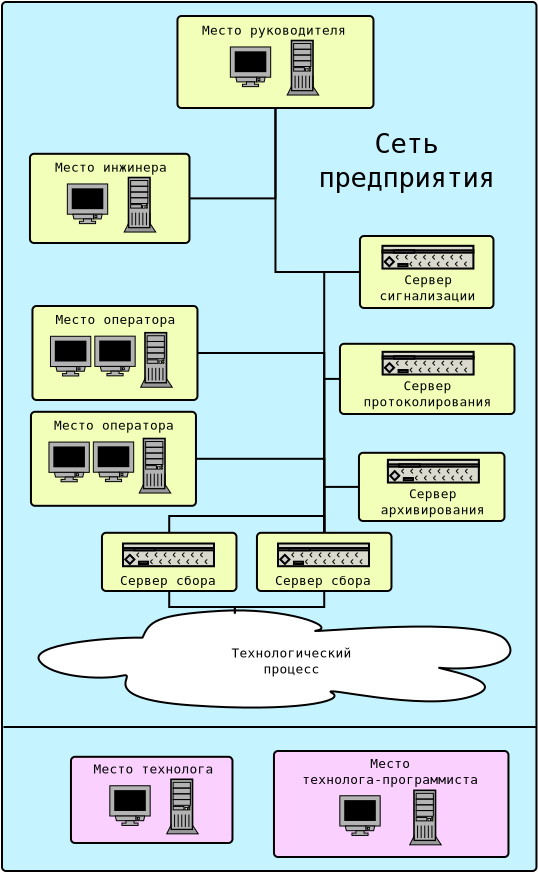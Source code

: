 <?xml version="1.0" encoding="UTF-8"?>
<dia:diagram xmlns:dia="http://www.lysator.liu.se/~alla/dia/">
  <dia:layer name="Тло" visible="true">
    <dia:group>
      <dia:object type="Standard - Box" version="0" id="O0">
        <dia:attribute name="obj_pos">
          <dia:point val="45.069,-9.939"/>
        </dia:attribute>
        <dia:attribute name="obj_bb">
          <dia:rectangle val="45.019,-9.989;71.843,33.561"/>
        </dia:attribute>
        <dia:attribute name="elem_corner">
          <dia:point val="45.069,-9.939"/>
        </dia:attribute>
        <dia:attribute name="elem_width">
          <dia:real val="26.723"/>
        </dia:attribute>
        <dia:attribute name="elem_height">
          <dia:real val="43.45"/>
        </dia:attribute>
        <dia:attribute name="inner_color">
          <dia:color val="#c5f3ff"/>
        </dia:attribute>
        <dia:attribute name="show_background">
          <dia:boolean val="true"/>
        </dia:attribute>
        <dia:attribute name="corner_radius">
          <dia:real val="0.2"/>
        </dia:attribute>
      </dia:object>
      <dia:group>
        <dia:object type="Standard - Box" version="0" id="O1">
          <dia:attribute name="obj_pos">
            <dia:point val="62.967,1.761"/>
          </dia:attribute>
          <dia:attribute name="obj_bb">
            <dia:rectangle val="62.917,1.711;69.692,5.411"/>
          </dia:attribute>
          <dia:attribute name="elem_corner">
            <dia:point val="62.967,1.761"/>
          </dia:attribute>
          <dia:attribute name="elem_width">
            <dia:real val="6.675"/>
          </dia:attribute>
          <dia:attribute name="elem_height">
            <dia:real val="3.6"/>
          </dia:attribute>
          <dia:attribute name="border_width">
            <dia:real val="0.1"/>
          </dia:attribute>
          <dia:attribute name="inner_color">
            <dia:color val="#f2ffb9"/>
          </dia:attribute>
          <dia:attribute name="show_background">
            <dia:boolean val="true"/>
          </dia:attribute>
          <dia:attribute name="corner_radius">
            <dia:real val="0.2"/>
          </dia:attribute>
        </dia:object>
        <dia:group>
          <dia:object type="Network - A Workstation" version="0" id="O2">
            <dia:attribute name="obj_pos">
              <dia:point val="64.091,2.251"/>
            </dia:attribute>
            <dia:attribute name="obj_bb">
              <dia:rectangle val="64.041,2.201;68.691,3.438"/>
            </dia:attribute>
            <dia:attribute name="elem_corner">
              <dia:point val="64.091,2.251"/>
            </dia:attribute>
            <dia:attribute name="elem_width">
              <dia:real val="4.55"/>
            </dia:attribute>
            <dia:attribute name="elem_height">
              <dia:real val="1.137"/>
            </dia:attribute>
            <dia:attribute name="show_background">
              <dia:boolean val="true"/>
            </dia:attribute>
            <dia:attribute name="flip_horizontal">
              <dia:boolean val="false"/>
            </dia:attribute>
            <dia:attribute name="flip_vertical">
              <dia:boolean val="false"/>
            </dia:attribute>
            <dia:attribute name="padding">
              <dia:real val="0.354"/>
            </dia:attribute>
          </dia:object>
          <dia:object type="Standard - Text" version="0" id="O3">
            <dia:attribute name="obj_pos">
              <dia:point val="66.341,4.176"/>
            </dia:attribute>
            <dia:attribute name="obj_bb">
              <dia:rectangle val="63.173,3.543;69.509,5.143"/>
            </dia:attribute>
            <dia:attribute name="text">
              <dia:composite type="text">
                <dia:attribute name="string">
                  <dia:string>#Сервер
сигнализации#</dia:string>
                </dia:attribute>
                <dia:attribute name="font">
                  <dia:font name="Courier"/>
                </dia:attribute>
                <dia:attribute name="height">
                  <dia:real val="0.8"/>
                </dia:attribute>
                <dia:attribute name="pos">
                  <dia:point val="66.341,4.176"/>
                </dia:attribute>
                <dia:attribute name="color">
                  <dia:color val="#000000"/>
                </dia:attribute>
                <dia:attribute name="alignment">
                  <dia:enum val="1"/>
                </dia:attribute>
              </dia:composite>
            </dia:attribute>
          </dia:object>
        </dia:group>
      </dia:group>
      <dia:group>
        <dia:object type="Standard - Box" version="0" id="O4">
          <dia:attribute name="obj_pos">
            <dia:point val="62.917,12.601"/>
          </dia:attribute>
          <dia:attribute name="obj_bb">
            <dia:rectangle val="62.867,12.551;70.242,16.061"/>
          </dia:attribute>
          <dia:attribute name="elem_corner">
            <dia:point val="62.917,12.601"/>
          </dia:attribute>
          <dia:attribute name="elem_width">
            <dia:real val="7.275"/>
          </dia:attribute>
          <dia:attribute name="elem_height">
            <dia:real val="3.41"/>
          </dia:attribute>
          <dia:attribute name="border_width">
            <dia:real val="0.1"/>
          </dia:attribute>
          <dia:attribute name="inner_color">
            <dia:color val="#f2ffb9"/>
          </dia:attribute>
          <dia:attribute name="show_background">
            <dia:boolean val="true"/>
          </dia:attribute>
          <dia:attribute name="corner_radius">
            <dia:real val="0.2"/>
          </dia:attribute>
        </dia:object>
        <dia:group>
          <dia:object type="Network - A Workstation" version="0" id="O5">
            <dia:attribute name="obj_pos">
              <dia:point val="64.362,12.951"/>
            </dia:attribute>
            <dia:attribute name="obj_bb">
              <dia:rectangle val="64.312,12.901;68.962,14.138"/>
            </dia:attribute>
            <dia:attribute name="elem_corner">
              <dia:point val="64.362,12.951"/>
            </dia:attribute>
            <dia:attribute name="elem_width">
              <dia:real val="4.55"/>
            </dia:attribute>
            <dia:attribute name="elem_height">
              <dia:real val="1.137"/>
            </dia:attribute>
            <dia:attribute name="show_background">
              <dia:boolean val="true"/>
            </dia:attribute>
            <dia:attribute name="flip_horizontal">
              <dia:boolean val="false"/>
            </dia:attribute>
            <dia:attribute name="flip_vertical">
              <dia:boolean val="false"/>
            </dia:attribute>
            <dia:attribute name="padding">
              <dia:real val="0.354"/>
            </dia:attribute>
          </dia:object>
          <dia:object type="Standard - Text" version="0" id="O6">
            <dia:attribute name="obj_pos">
              <dia:point val="66.612,14.876"/>
            </dia:attribute>
            <dia:attribute name="obj_bb">
              <dia:rectangle val="63.18,14.243;70.044,15.843"/>
            </dia:attribute>
            <dia:attribute name="text">
              <dia:composite type="text">
                <dia:attribute name="string">
                  <dia:string>#Сервер
архивирования#</dia:string>
                </dia:attribute>
                <dia:attribute name="font">
                  <dia:font name="Courier"/>
                </dia:attribute>
                <dia:attribute name="height">
                  <dia:real val="0.8"/>
                </dia:attribute>
                <dia:attribute name="pos">
                  <dia:point val="66.612,14.876"/>
                </dia:attribute>
                <dia:attribute name="color">
                  <dia:color val="#000000"/>
                </dia:attribute>
                <dia:attribute name="alignment">
                  <dia:enum val="1"/>
                </dia:attribute>
              </dia:composite>
            </dia:attribute>
          </dia:object>
        </dia:group>
      </dia:group>
      <dia:group>
        <dia:object type="Standard - Box" version="0" id="O7">
          <dia:attribute name="obj_pos">
            <dia:point val="57.817,16.601"/>
          </dia:attribute>
          <dia:attribute name="obj_bb">
            <dia:rectangle val="57.767,16.551;64.592,19.561"/>
          </dia:attribute>
          <dia:attribute name="elem_corner">
            <dia:point val="57.817,16.601"/>
          </dia:attribute>
          <dia:attribute name="elem_width">
            <dia:real val="6.725"/>
          </dia:attribute>
          <dia:attribute name="elem_height">
            <dia:real val="2.91"/>
          </dia:attribute>
          <dia:attribute name="border_width">
            <dia:real val="0.1"/>
          </dia:attribute>
          <dia:attribute name="inner_color">
            <dia:color val="#f2ffb9"/>
          </dia:attribute>
          <dia:attribute name="show_background">
            <dia:boolean val="true"/>
          </dia:attribute>
          <dia:attribute name="corner_radius">
            <dia:real val="0.2"/>
          </dia:attribute>
        </dia:object>
        <dia:group>
          <dia:object type="Network - A Workstation" version="0" id="O8">
            <dia:attribute name="obj_pos">
              <dia:point val="58.869,17.136"/>
            </dia:attribute>
            <dia:attribute name="obj_bb">
              <dia:rectangle val="58.819,17.086;63.469,18.323"/>
            </dia:attribute>
            <dia:attribute name="elem_corner">
              <dia:point val="58.869,17.136"/>
            </dia:attribute>
            <dia:attribute name="elem_width">
              <dia:real val="4.55"/>
            </dia:attribute>
            <dia:attribute name="elem_height">
              <dia:real val="1.137"/>
            </dia:attribute>
            <dia:attribute name="show_background">
              <dia:boolean val="true"/>
            </dia:attribute>
            <dia:attribute name="flip_horizontal">
              <dia:boolean val="false"/>
            </dia:attribute>
            <dia:attribute name="flip_vertical">
              <dia:boolean val="false"/>
            </dia:attribute>
            <dia:attribute name="padding">
              <dia:real val="0.354"/>
            </dia:attribute>
          </dia:object>
          <dia:object type="Standard - Text" version="0" id="O9">
            <dia:attribute name="obj_pos">
              <dia:point val="61.119,19.211"/>
            </dia:attribute>
            <dia:attribute name="obj_bb">
              <dia:rectangle val="57.951,18.578;64.287,19.378"/>
            </dia:attribute>
            <dia:attribute name="text">
              <dia:composite type="text">
                <dia:attribute name="string">
                  <dia:string>#Сервер сбора#</dia:string>
                </dia:attribute>
                <dia:attribute name="font">
                  <dia:font name="Courier"/>
                </dia:attribute>
                <dia:attribute name="height">
                  <dia:real val="0.8"/>
                </dia:attribute>
                <dia:attribute name="pos">
                  <dia:point val="61.119,19.211"/>
                </dia:attribute>
                <dia:attribute name="color">
                  <dia:color val="#000000"/>
                </dia:attribute>
                <dia:attribute name="alignment">
                  <dia:enum val="1"/>
                </dia:attribute>
              </dia:composite>
            </dia:attribute>
          </dia:object>
        </dia:group>
      </dia:group>
      <dia:group>
        <dia:object type="Standard - Box" version="0" id="O10">
          <dia:attribute name="obj_pos">
            <dia:point val="50.067,16.601"/>
          </dia:attribute>
          <dia:attribute name="obj_bb">
            <dia:rectangle val="50.017,16.551;56.842,19.561"/>
          </dia:attribute>
          <dia:attribute name="elem_corner">
            <dia:point val="50.067,16.601"/>
          </dia:attribute>
          <dia:attribute name="elem_width">
            <dia:real val="6.725"/>
          </dia:attribute>
          <dia:attribute name="elem_height">
            <dia:real val="2.91"/>
          </dia:attribute>
          <dia:attribute name="border_width">
            <dia:real val="0.1"/>
          </dia:attribute>
          <dia:attribute name="inner_color">
            <dia:color val="#f2ffb9"/>
          </dia:attribute>
          <dia:attribute name="show_background">
            <dia:boolean val="true"/>
          </dia:attribute>
          <dia:attribute name="corner_radius">
            <dia:real val="0.2"/>
          </dia:attribute>
        </dia:object>
        <dia:group>
          <dia:object type="Network - A Workstation" version="0" id="O11">
            <dia:attribute name="obj_pos">
              <dia:point val="51.119,17.136"/>
            </dia:attribute>
            <dia:attribute name="obj_bb">
              <dia:rectangle val="51.069,17.086;55.719,18.323"/>
            </dia:attribute>
            <dia:attribute name="elem_corner">
              <dia:point val="51.119,17.136"/>
            </dia:attribute>
            <dia:attribute name="elem_width">
              <dia:real val="4.55"/>
            </dia:attribute>
            <dia:attribute name="elem_height">
              <dia:real val="1.137"/>
            </dia:attribute>
            <dia:attribute name="show_background">
              <dia:boolean val="true"/>
            </dia:attribute>
            <dia:attribute name="flip_horizontal">
              <dia:boolean val="false"/>
            </dia:attribute>
            <dia:attribute name="flip_vertical">
              <dia:boolean val="false"/>
            </dia:attribute>
            <dia:attribute name="padding">
              <dia:real val="0.354"/>
            </dia:attribute>
          </dia:object>
          <dia:object type="Standard - Text" version="0" id="O12">
            <dia:attribute name="obj_pos">
              <dia:point val="53.369,19.211"/>
            </dia:attribute>
            <dia:attribute name="obj_bb">
              <dia:rectangle val="50.201,18.578;56.537,19.378"/>
            </dia:attribute>
            <dia:attribute name="text">
              <dia:composite type="text">
                <dia:attribute name="string">
                  <dia:string>#Сервер сбора#</dia:string>
                </dia:attribute>
                <dia:attribute name="font">
                  <dia:font name="Courier"/>
                </dia:attribute>
                <dia:attribute name="height">
                  <dia:real val="0.8"/>
                </dia:attribute>
                <dia:attribute name="pos">
                  <dia:point val="53.369,19.211"/>
                </dia:attribute>
                <dia:attribute name="color">
                  <dia:color val="#000000"/>
                </dia:attribute>
                <dia:attribute name="alignment">
                  <dia:enum val="1"/>
                </dia:attribute>
              </dia:composite>
            </dia:attribute>
          </dia:object>
        </dia:group>
      </dia:group>
      <dia:group>
        <dia:object type="Standard - Box" version="0" id="O13">
          <dia:attribute name="obj_pos">
            <dia:point val="46.592,5.261"/>
          </dia:attribute>
          <dia:attribute name="obj_bb">
            <dia:rectangle val="46.542,5.211;54.892,10.011"/>
          </dia:attribute>
          <dia:attribute name="elem_corner">
            <dia:point val="46.592,5.261"/>
          </dia:attribute>
          <dia:attribute name="elem_width">
            <dia:real val="8.25"/>
          </dia:attribute>
          <dia:attribute name="elem_height">
            <dia:real val="4.7"/>
          </dia:attribute>
          <dia:attribute name="border_width">
            <dia:real val="0.1"/>
          </dia:attribute>
          <dia:attribute name="inner_color">
            <dia:color val="#f2ffb9"/>
          </dia:attribute>
          <dia:attribute name="show_background">
            <dia:boolean val="true"/>
          </dia:attribute>
          <dia:attribute name="corner_radius">
            <dia:real val="0.2"/>
          </dia:attribute>
        </dia:object>
        <dia:object type="Network - General Monitor (With Stand)" version="0" id="O14">
          <dia:attribute name="obj_pos">
            <dia:point val="49.711,6.769"/>
          </dia:attribute>
          <dia:attribute name="obj_bb">
            <dia:rectangle val="49.686,6.744;51.753,9.62"/>
          </dia:attribute>
          <dia:attribute name="elem_corner">
            <dia:point val="49.711,6.769"/>
          </dia:attribute>
          <dia:attribute name="elem_width">
            <dia:real val="2.017"/>
          </dia:attribute>
          <dia:attribute name="elem_height">
            <dia:real val="1.983"/>
          </dia:attribute>
          <dia:attribute name="show_background">
            <dia:boolean val="true"/>
          </dia:attribute>
          <dia:attribute name="flip_horizontal">
            <dia:boolean val="false"/>
          </dia:attribute>
          <dia:attribute name="flip_vertical">
            <dia:boolean val="false"/>
          </dia:attribute>
          <dia:attribute name="padding">
            <dia:real val="0.354"/>
          </dia:attribute>
          <dia:attribute name="text">
            <dia:composite type="text">
              <dia:attribute name="string">
                <dia:string>##</dia:string>
              </dia:attribute>
              <dia:attribute name="font">
                <dia:font name="Courier"/>
              </dia:attribute>
              <dia:attribute name="height">
                <dia:real val="0.8"/>
              </dia:attribute>
              <dia:attribute name="pos">
                <dia:point val="50.719,9.453"/>
              </dia:attribute>
              <dia:attribute name="color">
                <dia:color val="#000000"/>
              </dia:attribute>
              <dia:attribute name="alignment">
                <dia:enum val="1"/>
              </dia:attribute>
            </dia:composite>
          </dia:attribute>
        </dia:object>
        <dia:object type="Network - General Computer (Tower)" version="0" id="O15">
          <dia:attribute name="obj_pos">
            <dia:point val="52.003,6.597"/>
          </dia:attribute>
          <dia:attribute name="obj_bb">
            <dia:rectangle val="51.995,6.557;53.591,10.196"/>
          </dia:attribute>
          <dia:attribute name="elem_corner">
            <dia:point val="52.003,6.597"/>
          </dia:attribute>
          <dia:attribute name="elem_width">
            <dia:real val="1.579"/>
          </dia:attribute>
          <dia:attribute name="elem_height">
            <dia:real val="2.727"/>
          </dia:attribute>
          <dia:attribute name="show_background">
            <dia:boolean val="true"/>
          </dia:attribute>
          <dia:attribute name="flip_horizontal">
            <dia:boolean val="false"/>
          </dia:attribute>
          <dia:attribute name="flip_vertical">
            <dia:boolean val="false"/>
          </dia:attribute>
          <dia:attribute name="padding">
            <dia:real val="0.354"/>
          </dia:attribute>
          <dia:attribute name="text">
            <dia:composite type="text">
              <dia:attribute name="string">
                <dia:string>##</dia:string>
              </dia:attribute>
              <dia:attribute name="font">
                <dia:font name="Courier"/>
              </dia:attribute>
              <dia:attribute name="height">
                <dia:real val="0.8"/>
              </dia:attribute>
              <dia:attribute name="pos">
                <dia:point val="52.792,10.03"/>
              </dia:attribute>
              <dia:attribute name="color">
                <dia:color val="#000000"/>
              </dia:attribute>
              <dia:attribute name="alignment">
                <dia:enum val="1"/>
              </dia:attribute>
            </dia:composite>
          </dia:attribute>
        </dia:object>
        <dia:object type="Network - General Monitor (With Stand)" version="0" id="O16">
          <dia:attribute name="obj_pos">
            <dia:point val="47.492,6.776"/>
          </dia:attribute>
          <dia:attribute name="obj_bb">
            <dia:rectangle val="47.467,6.751;49.534,9.626"/>
          </dia:attribute>
          <dia:attribute name="elem_corner">
            <dia:point val="47.492,6.776"/>
          </dia:attribute>
          <dia:attribute name="elem_width">
            <dia:real val="2.017"/>
          </dia:attribute>
          <dia:attribute name="elem_height">
            <dia:real val="1.983"/>
          </dia:attribute>
          <dia:attribute name="show_background">
            <dia:boolean val="true"/>
          </dia:attribute>
          <dia:attribute name="flip_horizontal">
            <dia:boolean val="false"/>
          </dia:attribute>
          <dia:attribute name="flip_vertical">
            <dia:boolean val="false"/>
          </dia:attribute>
          <dia:attribute name="padding">
            <dia:real val="0.354"/>
          </dia:attribute>
          <dia:attribute name="text">
            <dia:composite type="text">
              <dia:attribute name="string">
                <dia:string>##</dia:string>
              </dia:attribute>
              <dia:attribute name="font">
                <dia:font name="Courier"/>
              </dia:attribute>
              <dia:attribute name="height">
                <dia:real val="0.8"/>
              </dia:attribute>
              <dia:attribute name="pos">
                <dia:point val="48.501,9.46"/>
              </dia:attribute>
              <dia:attribute name="color">
                <dia:color val="#000000"/>
              </dia:attribute>
              <dia:attribute name="alignment">
                <dia:enum val="1"/>
              </dia:attribute>
            </dia:composite>
          </dia:attribute>
        </dia:object>
        <dia:object type="Standard - Text" version="0" id="O17">
          <dia:attribute name="obj_pos">
            <dia:point val="50.742,6.161"/>
          </dia:attribute>
          <dia:attribute name="obj_bb">
            <dia:rectangle val="46.782,5.528;54.702,6.328"/>
          </dia:attribute>
          <dia:attribute name="text">
            <dia:composite type="text">
              <dia:attribute name="string">
                <dia:string>#Место оператора#</dia:string>
              </dia:attribute>
              <dia:attribute name="font">
                <dia:font name="Courier"/>
              </dia:attribute>
              <dia:attribute name="height">
                <dia:real val="0.8"/>
              </dia:attribute>
              <dia:attribute name="pos">
                <dia:point val="50.742,6.161"/>
              </dia:attribute>
              <dia:attribute name="color">
                <dia:color val="#000000"/>
              </dia:attribute>
              <dia:attribute name="alignment">
                <dia:enum val="1"/>
              </dia:attribute>
            </dia:composite>
          </dia:attribute>
        </dia:object>
      </dia:group>
      <dia:group>
        <dia:object type="Standard - Box" version="0" id="O18">
          <dia:attribute name="obj_pos">
            <dia:point val="46.517,10.551"/>
          </dia:attribute>
          <dia:attribute name="obj_bb">
            <dia:rectangle val="46.467,10.501;54.817,15.301"/>
          </dia:attribute>
          <dia:attribute name="elem_corner">
            <dia:point val="46.517,10.551"/>
          </dia:attribute>
          <dia:attribute name="elem_width">
            <dia:real val="8.25"/>
          </dia:attribute>
          <dia:attribute name="elem_height">
            <dia:real val="4.7"/>
          </dia:attribute>
          <dia:attribute name="border_width">
            <dia:real val="0.1"/>
          </dia:attribute>
          <dia:attribute name="inner_color">
            <dia:color val="#f2ffb9"/>
          </dia:attribute>
          <dia:attribute name="show_background">
            <dia:boolean val="true"/>
          </dia:attribute>
          <dia:attribute name="corner_radius">
            <dia:real val="0.2"/>
          </dia:attribute>
        </dia:object>
        <dia:object type="Network - General Monitor (With Stand)" version="0" id="O19">
          <dia:attribute name="obj_pos">
            <dia:point val="49.636,12.059"/>
          </dia:attribute>
          <dia:attribute name="obj_bb">
            <dia:rectangle val="49.611,12.034;51.678,14.91"/>
          </dia:attribute>
          <dia:attribute name="elem_corner">
            <dia:point val="49.636,12.059"/>
          </dia:attribute>
          <dia:attribute name="elem_width">
            <dia:real val="2.017"/>
          </dia:attribute>
          <dia:attribute name="elem_height">
            <dia:real val="1.983"/>
          </dia:attribute>
          <dia:attribute name="show_background">
            <dia:boolean val="true"/>
          </dia:attribute>
          <dia:attribute name="flip_horizontal">
            <dia:boolean val="false"/>
          </dia:attribute>
          <dia:attribute name="flip_vertical">
            <dia:boolean val="false"/>
          </dia:attribute>
          <dia:attribute name="padding">
            <dia:real val="0.354"/>
          </dia:attribute>
          <dia:attribute name="text">
            <dia:composite type="text">
              <dia:attribute name="string">
                <dia:string>##</dia:string>
              </dia:attribute>
              <dia:attribute name="font">
                <dia:font name="Courier"/>
              </dia:attribute>
              <dia:attribute name="height">
                <dia:real val="0.8"/>
              </dia:attribute>
              <dia:attribute name="pos">
                <dia:point val="50.644,14.743"/>
              </dia:attribute>
              <dia:attribute name="color">
                <dia:color val="#000000"/>
              </dia:attribute>
              <dia:attribute name="alignment">
                <dia:enum val="1"/>
              </dia:attribute>
            </dia:composite>
          </dia:attribute>
        </dia:object>
        <dia:object type="Network - General Computer (Tower)" version="0" id="O20">
          <dia:attribute name="obj_pos">
            <dia:point val="51.928,11.887"/>
          </dia:attribute>
          <dia:attribute name="obj_bb">
            <dia:rectangle val="51.92,11.847;53.516,15.486"/>
          </dia:attribute>
          <dia:attribute name="elem_corner">
            <dia:point val="51.928,11.887"/>
          </dia:attribute>
          <dia:attribute name="elem_width">
            <dia:real val="1.579"/>
          </dia:attribute>
          <dia:attribute name="elem_height">
            <dia:real val="2.727"/>
          </dia:attribute>
          <dia:attribute name="show_background">
            <dia:boolean val="true"/>
          </dia:attribute>
          <dia:attribute name="flip_horizontal">
            <dia:boolean val="false"/>
          </dia:attribute>
          <dia:attribute name="flip_vertical">
            <dia:boolean val="false"/>
          </dia:attribute>
          <dia:attribute name="padding">
            <dia:real val="0.354"/>
          </dia:attribute>
          <dia:attribute name="text">
            <dia:composite type="text">
              <dia:attribute name="string">
                <dia:string>##</dia:string>
              </dia:attribute>
              <dia:attribute name="font">
                <dia:font name="Courier"/>
              </dia:attribute>
              <dia:attribute name="height">
                <dia:real val="0.8"/>
              </dia:attribute>
              <dia:attribute name="pos">
                <dia:point val="52.717,15.32"/>
              </dia:attribute>
              <dia:attribute name="color">
                <dia:color val="#000000"/>
              </dia:attribute>
              <dia:attribute name="alignment">
                <dia:enum val="1"/>
              </dia:attribute>
            </dia:composite>
          </dia:attribute>
        </dia:object>
        <dia:object type="Network - General Monitor (With Stand)" version="0" id="O21">
          <dia:attribute name="obj_pos">
            <dia:point val="47.417,12.066"/>
          </dia:attribute>
          <dia:attribute name="obj_bb">
            <dia:rectangle val="47.392,12.041;49.459,14.916"/>
          </dia:attribute>
          <dia:attribute name="elem_corner">
            <dia:point val="47.417,12.066"/>
          </dia:attribute>
          <dia:attribute name="elem_width">
            <dia:real val="2.017"/>
          </dia:attribute>
          <dia:attribute name="elem_height">
            <dia:real val="1.983"/>
          </dia:attribute>
          <dia:attribute name="show_background">
            <dia:boolean val="true"/>
          </dia:attribute>
          <dia:attribute name="flip_horizontal">
            <dia:boolean val="false"/>
          </dia:attribute>
          <dia:attribute name="flip_vertical">
            <dia:boolean val="false"/>
          </dia:attribute>
          <dia:attribute name="padding">
            <dia:real val="0.354"/>
          </dia:attribute>
          <dia:attribute name="text">
            <dia:composite type="text">
              <dia:attribute name="string">
                <dia:string>##</dia:string>
              </dia:attribute>
              <dia:attribute name="font">
                <dia:font name="Courier"/>
              </dia:attribute>
              <dia:attribute name="height">
                <dia:real val="0.8"/>
              </dia:attribute>
              <dia:attribute name="pos">
                <dia:point val="48.426,14.75"/>
              </dia:attribute>
              <dia:attribute name="color">
                <dia:color val="#000000"/>
              </dia:attribute>
              <dia:attribute name="alignment">
                <dia:enum val="1"/>
              </dia:attribute>
            </dia:composite>
          </dia:attribute>
        </dia:object>
        <dia:object type="Standard - Text" version="0" id="O22">
          <dia:attribute name="obj_pos">
            <dia:point val="50.667,11.451"/>
          </dia:attribute>
          <dia:attribute name="obj_bb">
            <dia:rectangle val="46.707,10.818;54.627,11.618"/>
          </dia:attribute>
          <dia:attribute name="text">
            <dia:composite type="text">
              <dia:attribute name="string">
                <dia:string>#Место оператора#</dia:string>
              </dia:attribute>
              <dia:attribute name="font">
                <dia:font name="Courier"/>
              </dia:attribute>
              <dia:attribute name="height">
                <dia:real val="0.8"/>
              </dia:attribute>
              <dia:attribute name="pos">
                <dia:point val="50.667,11.451"/>
              </dia:attribute>
              <dia:attribute name="color">
                <dia:color val="#000000"/>
              </dia:attribute>
              <dia:attribute name="alignment">
                <dia:enum val="1"/>
              </dia:attribute>
            </dia:composite>
          </dia:attribute>
        </dia:object>
      </dia:group>
      <dia:group>
        <dia:object type="Standard - Box" version="0" id="O23">
          <dia:attribute name="obj_pos">
            <dia:point val="61.967,7.151"/>
          </dia:attribute>
          <dia:attribute name="obj_bb">
            <dia:rectangle val="61.917,7.101;70.742,10.711"/>
          </dia:attribute>
          <dia:attribute name="elem_corner">
            <dia:point val="61.967,7.151"/>
          </dia:attribute>
          <dia:attribute name="elem_width">
            <dia:real val="8.725"/>
          </dia:attribute>
          <dia:attribute name="elem_height">
            <dia:real val="3.51"/>
          </dia:attribute>
          <dia:attribute name="border_width">
            <dia:real val="0.1"/>
          </dia:attribute>
          <dia:attribute name="inner_color">
            <dia:color val="#f2ffb9"/>
          </dia:attribute>
          <dia:attribute name="show_background">
            <dia:boolean val="true"/>
          </dia:attribute>
          <dia:attribute name="corner_radius">
            <dia:real val="0.2"/>
          </dia:attribute>
        </dia:object>
        <dia:group>
          <dia:object type="Network - A Workstation" version="0" id="O24">
            <dia:attribute name="obj_pos">
              <dia:point val="64.099,7.551"/>
            </dia:attribute>
            <dia:attribute name="obj_bb">
              <dia:rectangle val="64.049,7.501;68.699,8.738"/>
            </dia:attribute>
            <dia:attribute name="elem_corner">
              <dia:point val="64.099,7.551"/>
            </dia:attribute>
            <dia:attribute name="elem_width">
              <dia:real val="4.55"/>
            </dia:attribute>
            <dia:attribute name="elem_height">
              <dia:real val="1.137"/>
            </dia:attribute>
            <dia:attribute name="show_background">
              <dia:boolean val="true"/>
            </dia:attribute>
            <dia:attribute name="flip_horizontal">
              <dia:boolean val="false"/>
            </dia:attribute>
            <dia:attribute name="flip_vertical">
              <dia:boolean val="false"/>
            </dia:attribute>
            <dia:attribute name="padding">
              <dia:real val="0.354"/>
            </dia:attribute>
          </dia:object>
          <dia:object type="Standard - Text" version="0" id="O25">
            <dia:attribute name="obj_pos">
              <dia:point val="66.349,9.476"/>
            </dia:attribute>
            <dia:attribute name="obj_bb">
              <dia:rectangle val="62.125,8.843;70.573,10.443"/>
            </dia:attribute>
            <dia:attribute name="text">
              <dia:composite type="text">
                <dia:attribute name="string">
                  <dia:string>#Сервер
протоколирования#</dia:string>
                </dia:attribute>
                <dia:attribute name="font">
                  <dia:font name="Courier"/>
                </dia:attribute>
                <dia:attribute name="height">
                  <dia:real val="0.8"/>
                </dia:attribute>
                <dia:attribute name="pos">
                  <dia:point val="66.349,9.476"/>
                </dia:attribute>
                <dia:attribute name="color">
                  <dia:color val="#000000"/>
                </dia:attribute>
                <dia:attribute name="alignment">
                  <dia:enum val="1"/>
                </dia:attribute>
              </dia:composite>
            </dia:attribute>
          </dia:object>
        </dia:group>
      </dia:group>
      <dia:group>
        <dia:object type="Standard - Box" version="0" id="O26">
          <dia:attribute name="obj_pos">
            <dia:point val="46.467,-2.349"/>
          </dia:attribute>
          <dia:attribute name="obj_bb">
            <dia:rectangle val="46.417,-2.399;54.492,2.161"/>
          </dia:attribute>
          <dia:attribute name="elem_corner">
            <dia:point val="46.467,-2.349"/>
          </dia:attribute>
          <dia:attribute name="elem_width">
            <dia:real val="7.975"/>
          </dia:attribute>
          <dia:attribute name="elem_height">
            <dia:real val="4.46"/>
          </dia:attribute>
          <dia:attribute name="border_width">
            <dia:real val="0.1"/>
          </dia:attribute>
          <dia:attribute name="inner_color">
            <dia:color val="#f2ffb9"/>
          </dia:attribute>
          <dia:attribute name="show_background">
            <dia:boolean val="true"/>
          </dia:attribute>
          <dia:attribute name="corner_radius">
            <dia:real val="0.2"/>
          </dia:attribute>
        </dia:object>
        <dia:object type="Network - General Monitor (With Stand)" version="0" id="O27">
          <dia:attribute name="obj_pos">
            <dia:point val="48.336,-0.841"/>
          </dia:attribute>
          <dia:attribute name="obj_bb">
            <dia:rectangle val="48.311,-0.866;50.378,2.01"/>
          </dia:attribute>
          <dia:attribute name="elem_corner">
            <dia:point val="48.336,-0.841"/>
          </dia:attribute>
          <dia:attribute name="elem_width">
            <dia:real val="2.017"/>
          </dia:attribute>
          <dia:attribute name="elem_height">
            <dia:real val="1.983"/>
          </dia:attribute>
          <dia:attribute name="show_background">
            <dia:boolean val="true"/>
          </dia:attribute>
          <dia:attribute name="flip_horizontal">
            <dia:boolean val="false"/>
          </dia:attribute>
          <dia:attribute name="flip_vertical">
            <dia:boolean val="false"/>
          </dia:attribute>
          <dia:attribute name="padding">
            <dia:real val="0.354"/>
          </dia:attribute>
          <dia:attribute name="text">
            <dia:composite type="text">
              <dia:attribute name="string">
                <dia:string>##</dia:string>
              </dia:attribute>
              <dia:attribute name="font">
                <dia:font name="Courier"/>
              </dia:attribute>
              <dia:attribute name="height">
                <dia:real val="0.8"/>
              </dia:attribute>
              <dia:attribute name="pos">
                <dia:point val="49.344,1.843"/>
              </dia:attribute>
              <dia:attribute name="color">
                <dia:color val="#000000"/>
              </dia:attribute>
              <dia:attribute name="alignment">
                <dia:enum val="1"/>
              </dia:attribute>
            </dia:composite>
          </dia:attribute>
        </dia:object>
        <dia:object type="Network - General Computer (Tower)" version="0" id="O28">
          <dia:attribute name="obj_pos">
            <dia:point val="51.178,-1.163"/>
          </dia:attribute>
          <dia:attribute name="obj_bb">
            <dia:rectangle val="51.17,-1.203;52.766,2.436"/>
          </dia:attribute>
          <dia:attribute name="elem_corner">
            <dia:point val="51.178,-1.163"/>
          </dia:attribute>
          <dia:attribute name="elem_width">
            <dia:real val="1.579"/>
          </dia:attribute>
          <dia:attribute name="elem_height">
            <dia:real val="2.727"/>
          </dia:attribute>
          <dia:attribute name="show_background">
            <dia:boolean val="true"/>
          </dia:attribute>
          <dia:attribute name="flip_horizontal">
            <dia:boolean val="false"/>
          </dia:attribute>
          <dia:attribute name="flip_vertical">
            <dia:boolean val="false"/>
          </dia:attribute>
          <dia:attribute name="padding">
            <dia:real val="0.354"/>
          </dia:attribute>
          <dia:attribute name="text">
            <dia:composite type="text">
              <dia:attribute name="string">
                <dia:string>##</dia:string>
              </dia:attribute>
              <dia:attribute name="font">
                <dia:font name="Courier"/>
              </dia:attribute>
              <dia:attribute name="height">
                <dia:real val="0.8"/>
              </dia:attribute>
              <dia:attribute name="pos">
                <dia:point val="51.967,2.27"/>
              </dia:attribute>
              <dia:attribute name="color">
                <dia:color val="#000000"/>
              </dia:attribute>
              <dia:attribute name="alignment">
                <dia:enum val="1"/>
              </dia:attribute>
            </dia:composite>
          </dia:attribute>
        </dia:object>
        <dia:object type="Standard - Text" version="0" id="O29">
          <dia:attribute name="obj_pos">
            <dia:point val="50.517,-1.449"/>
          </dia:attribute>
          <dia:attribute name="obj_bb">
            <dia:rectangle val="46.821,-2.082;54.213,-1.282"/>
          </dia:attribute>
          <dia:attribute name="text">
            <dia:composite type="text">
              <dia:attribute name="string">
                <dia:string>#Место инжинера#</dia:string>
              </dia:attribute>
              <dia:attribute name="font">
                <dia:font name="Courier"/>
              </dia:attribute>
              <dia:attribute name="height">
                <dia:real val="0.8"/>
              </dia:attribute>
              <dia:attribute name="pos">
                <dia:point val="50.517,-1.449"/>
              </dia:attribute>
              <dia:attribute name="color">
                <dia:color val="#000000"/>
              </dia:attribute>
              <dia:attribute name="alignment">
                <dia:enum val="1"/>
              </dia:attribute>
            </dia:composite>
          </dia:attribute>
        </dia:object>
      </dia:group>
      <dia:group>
        <dia:object type="Standard - Box" version="0" id="O30">
          <dia:attribute name="obj_pos">
            <dia:point val="53.842,-9.239"/>
          </dia:attribute>
          <dia:attribute name="obj_bb">
            <dia:rectangle val="53.792,-9.289;63.692,-4.589"/>
          </dia:attribute>
          <dia:attribute name="elem_corner">
            <dia:point val="53.842,-9.239"/>
          </dia:attribute>
          <dia:attribute name="elem_width">
            <dia:real val="9.8"/>
          </dia:attribute>
          <dia:attribute name="elem_height">
            <dia:real val="4.6"/>
          </dia:attribute>
          <dia:attribute name="border_width">
            <dia:real val="0.1"/>
          </dia:attribute>
          <dia:attribute name="inner_color">
            <dia:color val="#f2ffb9"/>
          </dia:attribute>
          <dia:attribute name="show_background">
            <dia:boolean val="true"/>
          </dia:attribute>
          <dia:attribute name="corner_radius">
            <dia:real val="0.2"/>
          </dia:attribute>
        </dia:object>
        <dia:object type="Network - General Monitor (With Stand)" version="0" id="O31">
          <dia:attribute name="obj_pos">
            <dia:point val="56.486,-7.691"/>
          </dia:attribute>
          <dia:attribute name="obj_bb">
            <dia:rectangle val="56.461,-7.716;58.528,-4.84"/>
          </dia:attribute>
          <dia:attribute name="elem_corner">
            <dia:point val="56.486,-7.691"/>
          </dia:attribute>
          <dia:attribute name="elem_width">
            <dia:real val="2.017"/>
          </dia:attribute>
          <dia:attribute name="elem_height">
            <dia:real val="1.983"/>
          </dia:attribute>
          <dia:attribute name="show_background">
            <dia:boolean val="true"/>
          </dia:attribute>
          <dia:attribute name="flip_horizontal">
            <dia:boolean val="false"/>
          </dia:attribute>
          <dia:attribute name="flip_vertical">
            <dia:boolean val="false"/>
          </dia:attribute>
          <dia:attribute name="padding">
            <dia:real val="0.354"/>
          </dia:attribute>
          <dia:attribute name="text">
            <dia:composite type="text">
              <dia:attribute name="string">
                <dia:string>##</dia:string>
              </dia:attribute>
              <dia:attribute name="font">
                <dia:font name="Courier"/>
              </dia:attribute>
              <dia:attribute name="height">
                <dia:real val="0.8"/>
              </dia:attribute>
              <dia:attribute name="pos">
                <dia:point val="57.494,-5.007"/>
              </dia:attribute>
              <dia:attribute name="color">
                <dia:color val="#000000"/>
              </dia:attribute>
              <dia:attribute name="alignment">
                <dia:enum val="1"/>
              </dia:attribute>
            </dia:composite>
          </dia:attribute>
        </dia:object>
        <dia:object type="Network - General Computer (Tower)" version="0" id="O32">
          <dia:attribute name="obj_pos">
            <dia:point val="59.328,-8.013"/>
          </dia:attribute>
          <dia:attribute name="obj_bb">
            <dia:rectangle val="59.32,-8.053;60.916,-4.414"/>
          </dia:attribute>
          <dia:attribute name="elem_corner">
            <dia:point val="59.328,-8.013"/>
          </dia:attribute>
          <dia:attribute name="elem_width">
            <dia:real val="1.579"/>
          </dia:attribute>
          <dia:attribute name="elem_height">
            <dia:real val="2.727"/>
          </dia:attribute>
          <dia:attribute name="show_background">
            <dia:boolean val="true"/>
          </dia:attribute>
          <dia:attribute name="flip_horizontal">
            <dia:boolean val="false"/>
          </dia:attribute>
          <dia:attribute name="flip_vertical">
            <dia:boolean val="false"/>
          </dia:attribute>
          <dia:attribute name="padding">
            <dia:real val="0.354"/>
          </dia:attribute>
          <dia:attribute name="text">
            <dia:composite type="text">
              <dia:attribute name="string">
                <dia:string>##</dia:string>
              </dia:attribute>
              <dia:attribute name="font">
                <dia:font name="Courier"/>
              </dia:attribute>
              <dia:attribute name="height">
                <dia:real val="0.8"/>
              </dia:attribute>
              <dia:attribute name="pos">
                <dia:point val="60.117,-4.58"/>
              </dia:attribute>
              <dia:attribute name="color">
                <dia:color val="#000000"/>
              </dia:attribute>
              <dia:attribute name="alignment">
                <dia:enum val="1"/>
              </dia:attribute>
            </dia:composite>
          </dia:attribute>
        </dia:object>
        <dia:object type="Standard - Text" version="0" id="O33">
          <dia:attribute name="obj_pos">
            <dia:point val="58.667,-8.299"/>
          </dia:attribute>
          <dia:attribute name="obj_bb">
            <dia:rectangle val="53.915,-8.932;63.419,-8.132"/>
          </dia:attribute>
          <dia:attribute name="text">
            <dia:composite type="text">
              <dia:attribute name="string">
                <dia:string>#Место руководителя#</dia:string>
              </dia:attribute>
              <dia:attribute name="font">
                <dia:font name="Courier"/>
              </dia:attribute>
              <dia:attribute name="height">
                <dia:real val="0.8"/>
              </dia:attribute>
              <dia:attribute name="pos">
                <dia:point val="58.667,-8.299"/>
              </dia:attribute>
              <dia:attribute name="color">
                <dia:color val="#000000"/>
              </dia:attribute>
              <dia:attribute name="alignment">
                <dia:enum val="1"/>
              </dia:attribute>
            </dia:composite>
          </dia:attribute>
        </dia:object>
      </dia:group>
      <dia:group>
        <dia:object type="Standard - Box" version="0" id="O34">
          <dia:attribute name="obj_pos">
            <dia:point val="48.517,27.801"/>
          </dia:attribute>
          <dia:attribute name="obj_bb">
            <dia:rectangle val="48.468,27.751;56.642,32.161"/>
          </dia:attribute>
          <dia:attribute name="elem_corner">
            <dia:point val="48.517,27.801"/>
          </dia:attribute>
          <dia:attribute name="elem_width">
            <dia:real val="8.075"/>
          </dia:attribute>
          <dia:attribute name="elem_height">
            <dia:real val="4.31"/>
          </dia:attribute>
          <dia:attribute name="border_width">
            <dia:real val="0.1"/>
          </dia:attribute>
          <dia:attribute name="inner_color">
            <dia:color val="#fad0ff"/>
          </dia:attribute>
          <dia:attribute name="show_background">
            <dia:boolean val="true"/>
          </dia:attribute>
          <dia:attribute name="corner_radius">
            <dia:real val="0.2"/>
          </dia:attribute>
        </dia:object>
        <dia:object type="Network - General Monitor (With Stand)" version="0" id="O35">
          <dia:attribute name="obj_pos">
            <dia:point val="50.461,29.249"/>
          </dia:attribute>
          <dia:attribute name="obj_bb">
            <dia:rectangle val="50.436,29.224;52.503,32.1"/>
          </dia:attribute>
          <dia:attribute name="elem_corner">
            <dia:point val="50.461,29.249"/>
          </dia:attribute>
          <dia:attribute name="elem_width">
            <dia:real val="2.017"/>
          </dia:attribute>
          <dia:attribute name="elem_height">
            <dia:real val="1.983"/>
          </dia:attribute>
          <dia:attribute name="show_background">
            <dia:boolean val="true"/>
          </dia:attribute>
          <dia:attribute name="flip_horizontal">
            <dia:boolean val="false"/>
          </dia:attribute>
          <dia:attribute name="flip_vertical">
            <dia:boolean val="false"/>
          </dia:attribute>
          <dia:attribute name="padding">
            <dia:real val="0.354"/>
          </dia:attribute>
          <dia:attribute name="text">
            <dia:composite type="text">
              <dia:attribute name="string">
                <dia:string>##</dia:string>
              </dia:attribute>
              <dia:attribute name="font">
                <dia:font name="Courier"/>
              </dia:attribute>
              <dia:attribute name="height">
                <dia:real val="0.8"/>
              </dia:attribute>
              <dia:attribute name="pos">
                <dia:point val="51.469,31.933"/>
              </dia:attribute>
              <dia:attribute name="color">
                <dia:color val="#000000"/>
              </dia:attribute>
              <dia:attribute name="alignment">
                <dia:enum val="1"/>
              </dia:attribute>
            </dia:composite>
          </dia:attribute>
        </dia:object>
        <dia:object type="Network - General Computer (Tower)" version="0" id="O36">
          <dia:attribute name="obj_pos">
            <dia:point val="53.303,28.927"/>
          </dia:attribute>
          <dia:attribute name="obj_bb">
            <dia:rectangle val="53.295,28.887;54.891,32.526"/>
          </dia:attribute>
          <dia:attribute name="elem_corner">
            <dia:point val="53.303,28.927"/>
          </dia:attribute>
          <dia:attribute name="elem_width">
            <dia:real val="1.579"/>
          </dia:attribute>
          <dia:attribute name="elem_height">
            <dia:real val="2.727"/>
          </dia:attribute>
          <dia:attribute name="show_background">
            <dia:boolean val="true"/>
          </dia:attribute>
          <dia:attribute name="flip_horizontal">
            <dia:boolean val="false"/>
          </dia:attribute>
          <dia:attribute name="flip_vertical">
            <dia:boolean val="false"/>
          </dia:attribute>
          <dia:attribute name="padding">
            <dia:real val="0.354"/>
          </dia:attribute>
          <dia:attribute name="text">
            <dia:composite type="text">
              <dia:attribute name="string">
                <dia:string>##</dia:string>
              </dia:attribute>
              <dia:attribute name="font">
                <dia:font name="Courier"/>
              </dia:attribute>
              <dia:attribute name="height">
                <dia:real val="0.8"/>
              </dia:attribute>
              <dia:attribute name="pos">
                <dia:point val="54.093,32.36"/>
              </dia:attribute>
              <dia:attribute name="color">
                <dia:color val="#000000"/>
              </dia:attribute>
              <dia:attribute name="alignment">
                <dia:enum val="1"/>
              </dia:attribute>
            </dia:composite>
          </dia:attribute>
        </dia:object>
        <dia:object type="Standard - Text" version="0" id="O37">
          <dia:attribute name="obj_pos">
            <dia:point val="52.642,28.641"/>
          </dia:attribute>
          <dia:attribute name="obj_bb">
            <dia:rectangle val="48.682,28.008;56.602,28.808"/>
          </dia:attribute>
          <dia:attribute name="text">
            <dia:composite type="text">
              <dia:attribute name="string">
                <dia:string>#Место технолога#</dia:string>
              </dia:attribute>
              <dia:attribute name="font">
                <dia:font name="Courier"/>
              </dia:attribute>
              <dia:attribute name="height">
                <dia:real val="0.8"/>
              </dia:attribute>
              <dia:attribute name="pos">
                <dia:point val="52.642,28.641"/>
              </dia:attribute>
              <dia:attribute name="color">
                <dia:color val="#000000"/>
              </dia:attribute>
              <dia:attribute name="alignment">
                <dia:enum val="1"/>
              </dia:attribute>
            </dia:composite>
          </dia:attribute>
        </dia:object>
      </dia:group>
      <dia:group>
        <dia:object type="Standard - Box" version="0" id="O38">
          <dia:attribute name="obj_pos">
            <dia:point val="58.667,27.511"/>
          </dia:attribute>
          <dia:attribute name="obj_bb">
            <dia:rectangle val="58.617,27.461;70.443,32.861"/>
          </dia:attribute>
          <dia:attribute name="elem_corner">
            <dia:point val="58.667,27.511"/>
          </dia:attribute>
          <dia:attribute name="elem_width">
            <dia:real val="11.725"/>
          </dia:attribute>
          <dia:attribute name="elem_height">
            <dia:real val="5.3"/>
          </dia:attribute>
          <dia:attribute name="border_width">
            <dia:real val="0.1"/>
          </dia:attribute>
          <dia:attribute name="inner_color">
            <dia:color val="#fad0ff"/>
          </dia:attribute>
          <dia:attribute name="show_background">
            <dia:boolean val="true"/>
          </dia:attribute>
          <dia:attribute name="corner_radius">
            <dia:real val="0.2"/>
          </dia:attribute>
        </dia:object>
        <dia:object type="Network - General Monitor (With Stand)" version="0" id="O39">
          <dia:attribute name="obj_pos">
            <dia:point val="61.961,29.749"/>
          </dia:attribute>
          <dia:attribute name="obj_bb">
            <dia:rectangle val="61.936,29.724;64.003,32.6"/>
          </dia:attribute>
          <dia:attribute name="elem_corner">
            <dia:point val="61.961,29.749"/>
          </dia:attribute>
          <dia:attribute name="elem_width">
            <dia:real val="2.017"/>
          </dia:attribute>
          <dia:attribute name="elem_height">
            <dia:real val="1.983"/>
          </dia:attribute>
          <dia:attribute name="show_background">
            <dia:boolean val="true"/>
          </dia:attribute>
          <dia:attribute name="flip_horizontal">
            <dia:boolean val="false"/>
          </dia:attribute>
          <dia:attribute name="flip_vertical">
            <dia:boolean val="false"/>
          </dia:attribute>
          <dia:attribute name="padding">
            <dia:real val="0.354"/>
          </dia:attribute>
          <dia:attribute name="text">
            <dia:composite type="text">
              <dia:attribute name="string">
                <dia:string>##</dia:string>
              </dia:attribute>
              <dia:attribute name="font">
                <dia:font name="Courier"/>
              </dia:attribute>
              <dia:attribute name="height">
                <dia:real val="0.8"/>
              </dia:attribute>
              <dia:attribute name="pos">
                <dia:point val="62.969,32.433"/>
              </dia:attribute>
              <dia:attribute name="color">
                <dia:color val="#000000"/>
              </dia:attribute>
              <dia:attribute name="alignment">
                <dia:enum val="1"/>
              </dia:attribute>
            </dia:composite>
          </dia:attribute>
        </dia:object>
        <dia:object type="Network - General Computer (Tower)" version="0" id="O40">
          <dia:attribute name="obj_pos">
            <dia:point val="65.453,29.477"/>
          </dia:attribute>
          <dia:attribute name="obj_bb">
            <dia:rectangle val="65.445,29.437;67.041,33.076"/>
          </dia:attribute>
          <dia:attribute name="elem_corner">
            <dia:point val="65.453,29.477"/>
          </dia:attribute>
          <dia:attribute name="elem_width">
            <dia:real val="1.579"/>
          </dia:attribute>
          <dia:attribute name="elem_height">
            <dia:real val="2.727"/>
          </dia:attribute>
          <dia:attribute name="show_background">
            <dia:boolean val="true"/>
          </dia:attribute>
          <dia:attribute name="flip_horizontal">
            <dia:boolean val="false"/>
          </dia:attribute>
          <dia:attribute name="flip_vertical">
            <dia:boolean val="false"/>
          </dia:attribute>
          <dia:attribute name="padding">
            <dia:real val="0.354"/>
          </dia:attribute>
          <dia:attribute name="text">
            <dia:composite type="text">
              <dia:attribute name="string">
                <dia:string>##</dia:string>
              </dia:attribute>
              <dia:attribute name="font">
                <dia:font name="Courier"/>
              </dia:attribute>
              <dia:attribute name="height">
                <dia:real val="0.8"/>
              </dia:attribute>
              <dia:attribute name="pos">
                <dia:point val="66.243,32.91"/>
              </dia:attribute>
              <dia:attribute name="color">
                <dia:color val="#000000"/>
              </dia:attribute>
              <dia:attribute name="alignment">
                <dia:enum val="1"/>
              </dia:attribute>
            </dia:composite>
          </dia:attribute>
        </dia:object>
        <dia:object type="Standard - Text" version="0" id="O41">
          <dia:attribute name="obj_pos">
            <dia:point val="64.48,28.361"/>
          </dia:attribute>
          <dia:attribute name="obj_bb">
            <dia:rectangle val="58.672,27.728;70.288,29.328"/>
          </dia:attribute>
          <dia:attribute name="text">
            <dia:composite type="text">
              <dia:attribute name="string">
                <dia:string>#Место
технолога-программиста#</dia:string>
              </dia:attribute>
              <dia:attribute name="font">
                <dia:font name="Courier"/>
              </dia:attribute>
              <dia:attribute name="height">
                <dia:real val="0.8"/>
              </dia:attribute>
              <dia:attribute name="pos">
                <dia:point val="64.48,28.361"/>
              </dia:attribute>
              <dia:attribute name="color">
                <dia:color val="#000000"/>
              </dia:attribute>
              <dia:attribute name="alignment">
                <dia:enum val="1"/>
              </dia:attribute>
            </dia:composite>
          </dia:attribute>
        </dia:object>
      </dia:group>
      <dia:object type="Standard - Text" version="0" id="O42">
        <dia:attribute name="obj_pos">
          <dia:point val="65.293,-2.389"/>
        </dia:attribute>
        <dia:attribute name="obj_bb">
          <dia:rectangle val="59.122,-3.785;71.514,-0.235"/>
        </dia:attribute>
        <dia:attribute name="text">
          <dia:composite type="text">
            <dia:attribute name="string">
              <dia:string>#Сеть
предприятия#</dia:string>
            </dia:attribute>
            <dia:attribute name="font">
              <dia:font name="Courier"/>
            </dia:attribute>
            <dia:attribute name="height">
              <dia:real val="1.7"/>
            </dia:attribute>
            <dia:attribute name="pos">
              <dia:point val="65.293,-2.389"/>
            </dia:attribute>
            <dia:attribute name="color">
              <dia:color val="#000000"/>
            </dia:attribute>
            <dia:attribute name="alignment">
              <dia:enum val="1"/>
            </dia:attribute>
          </dia:composite>
        </dia:attribute>
      </dia:object>
      <dia:object type="Network - Cloud" version="0" id="O43">
        <dia:attribute name="obj_pos">
          <dia:point val="46.894,20.481"/>
        </dia:attribute>
        <dia:attribute name="obj_bb">
          <dia:rectangle val="46.894,20.481;70.492,25.341"/>
        </dia:attribute>
        <dia:attribute name="elem_corner">
          <dia:point val="46.894,20.481"/>
        </dia:attribute>
        <dia:attribute name="elem_width">
          <dia:real val="23.598"/>
        </dia:attribute>
        <dia:attribute name="elem_height">
          <dia:real val="4.86"/>
        </dia:attribute>
        <dia:attribute name="border_width">
          <dia:real val="0.1"/>
        </dia:attribute>
        <dia:attribute name="inner_color">
          <dia:color val="#aeafff"/>
        </dia:attribute>
        <dia:attribute name="show_background">
          <dia:boolean val="true"/>
        </dia:attribute>
        <dia:attribute name="flip_horizontal">
          <dia:boolean val="false"/>
        </dia:attribute>
        <dia:attribute name="flip_vertical">
          <dia:boolean val="false"/>
        </dia:attribute>
        <dia:attribute name="padding">
          <dia:real val="0.354"/>
        </dia:attribute>
        <dia:attribute name="text">
          <dia:composite type="text">
            <dia:attribute name="string">
              <dia:string>#Технологический
процесс#</dia:string>
            </dia:attribute>
            <dia:attribute name="font">
              <dia:font name="Courier"/>
            </dia:attribute>
            <dia:attribute name="height">
              <dia:real val="0.8"/>
            </dia:attribute>
            <dia:attribute name="pos">
              <dia:point val="59.325,22.83"/>
            </dia:attribute>
            <dia:attribute name="color">
              <dia:color val="#000000"/>
            </dia:attribute>
            <dia:attribute name="alignment">
              <dia:enum val="1"/>
            </dia:attribute>
          </dia:composite>
        </dia:attribute>
      </dia:object>
      <dia:object type="Standard - ZigZagLine" version="0" id="O44">
        <dia:attribute name="obj_pos">
          <dia:point val="58.742,-4.639"/>
        </dia:attribute>
        <dia:attribute name="obj_bb">
          <dia:rectangle val="58.692,-4.689;63.017,3.611"/>
        </dia:attribute>
        <dia:attribute name="orth_points">
          <dia:point val="58.742,-4.639"/>
          <dia:point val="58.742,3.561"/>
          <dia:point val="62.967,3.561"/>
        </dia:attribute>
        <dia:attribute name="orth_orient">
          <dia:enum val="1"/>
          <dia:enum val="0"/>
        </dia:attribute>
      </dia:object>
      <dia:object type="Standard - ZigZagLine" version="0" id="O45">
        <dia:attribute name="obj_pos">
          <dia:point val="61.18,16.601"/>
        </dia:attribute>
        <dia:attribute name="obj_bb">
          <dia:rectangle val="61.13,14.256;62.967,16.651"/>
        </dia:attribute>
        <dia:attribute name="orth_points">
          <dia:point val="61.18,16.601"/>
          <dia:point val="61.18,14.306"/>
          <dia:point val="62.917,14.306"/>
        </dia:attribute>
        <dia:attribute name="orth_orient">
          <dia:enum val="1"/>
          <dia:enum val="0"/>
        </dia:attribute>
      </dia:object>
      <dia:object type="Standard - ZigZagLine" version="0" id="O46">
        <dia:attribute name="obj_pos">
          <dia:point val="53.43,16.601"/>
        </dia:attribute>
        <dia:attribute name="obj_bb">
          <dia:rectangle val="53.38,15.711;61.23,16.651"/>
        </dia:attribute>
        <dia:attribute name="orth_points">
          <dia:point val="53.43,16.601"/>
          <dia:point val="53.43,15.761"/>
          <dia:point val="61.18,15.761"/>
          <dia:point val="61.18,16.601"/>
        </dia:attribute>
        <dia:attribute name="orth_orient">
          <dia:enum val="1"/>
          <dia:enum val="0"/>
          <dia:enum val="1"/>
        </dia:attribute>
      </dia:object>
      <dia:object type="Standard - ZigZagLine" version="0" id="O47">
        <dia:attribute name="obj_pos">
          <dia:point val="61.18,16.601"/>
        </dia:attribute>
        <dia:attribute name="obj_bb">
          <dia:rectangle val="61.13,8.856;62.017,16.651"/>
        </dia:attribute>
        <dia:attribute name="orth_points">
          <dia:point val="61.18,16.601"/>
          <dia:point val="61.18,8.906"/>
          <dia:point val="61.967,8.906"/>
        </dia:attribute>
        <dia:attribute name="orth_orient">
          <dia:enum val="1"/>
          <dia:enum val="0"/>
        </dia:attribute>
      </dia:object>
      <dia:object type="Standard - ZigZagLine" version="0" id="O48">
        <dia:attribute name="obj_pos">
          <dia:point val="61.18,16.601"/>
        </dia:attribute>
        <dia:attribute name="obj_bb">
          <dia:rectangle val="54.717,12.851;61.23,16.651"/>
        </dia:attribute>
        <dia:attribute name="orth_points">
          <dia:point val="61.18,16.601"/>
          <dia:point val="61.18,12.901"/>
          <dia:point val="54.767,12.901"/>
        </dia:attribute>
        <dia:attribute name="orth_orient">
          <dia:enum val="1"/>
          <dia:enum val="0"/>
        </dia:attribute>
      </dia:object>
      <dia:object type="Standard - ZigZagLine" version="0" id="O49">
        <dia:attribute name="obj_pos">
          <dia:point val="61.18,16.601"/>
        </dia:attribute>
        <dia:attribute name="obj_bb">
          <dia:rectangle val="54.792,7.561;61.23,16.651"/>
        </dia:attribute>
        <dia:attribute name="orth_points">
          <dia:point val="61.18,16.601"/>
          <dia:point val="61.18,7.611"/>
          <dia:point val="54.842,7.611"/>
        </dia:attribute>
        <dia:attribute name="orth_orient">
          <dia:enum val="1"/>
          <dia:enum val="0"/>
        </dia:attribute>
      </dia:object>
      <dia:object type="Standard - ZigZagLine" version="0" id="O50">
        <dia:attribute name="obj_pos">
          <dia:point val="61.18,16.601"/>
        </dia:attribute>
        <dia:attribute name="obj_bb">
          <dia:rectangle val="61.13,3.511;63.017,16.651"/>
        </dia:attribute>
        <dia:attribute name="orth_points">
          <dia:point val="61.18,16.601"/>
          <dia:point val="61.18,3.561"/>
          <dia:point val="62.967,3.561"/>
        </dia:attribute>
        <dia:attribute name="orth_orient">
          <dia:enum val="1"/>
          <dia:enum val="0"/>
        </dia:attribute>
      </dia:object>
      <dia:object type="Standard - ZigZagLine" version="0" id="O51">
        <dia:attribute name="obj_pos">
          <dia:point val="58.742,-4.639"/>
        </dia:attribute>
        <dia:attribute name="obj_bb">
          <dia:rectangle val="54.392,-4.689;58.792,-0.069"/>
        </dia:attribute>
        <dia:attribute name="orth_points">
          <dia:point val="58.742,-4.639"/>
          <dia:point val="58.742,-0.119"/>
          <dia:point val="54.442,-0.119"/>
        </dia:attribute>
        <dia:attribute name="orth_orient">
          <dia:enum val="1"/>
          <dia:enum val="0"/>
        </dia:attribute>
      </dia:object>
      <dia:object type="Standard - ZigZagLine" version="0" id="O52">
        <dia:attribute name="obj_pos">
          <dia:point val="56.712,20.639"/>
        </dia:attribute>
        <dia:attribute name="obj_bb">
          <dia:rectangle val="56.662,19.461;61.23,20.689"/>
        </dia:attribute>
        <dia:attribute name="orth_points">
          <dia:point val="56.712,20.639"/>
          <dia:point val="56.712,20.311"/>
          <dia:point val="61.18,20.311"/>
          <dia:point val="61.18,19.511"/>
        </dia:attribute>
        <dia:attribute name="orth_orient">
          <dia:enum val="1"/>
          <dia:enum val="0"/>
          <dia:enum val="1"/>
        </dia:attribute>
        <dia:connections>
          <dia:connection handle="0" to="O43" connection="3"/>
        </dia:connections>
      </dia:object>
      <dia:object type="Standard - ZigZagLine" version="0" id="O53">
        <dia:attribute name="obj_pos">
          <dia:point val="56.712,20.639"/>
        </dia:attribute>
        <dia:attribute name="obj_bb">
          <dia:rectangle val="53.38,19.461;56.762,20.689"/>
        </dia:attribute>
        <dia:attribute name="orth_points">
          <dia:point val="56.712,20.639"/>
          <dia:point val="56.712,20.311"/>
          <dia:point val="53.43,20.311"/>
          <dia:point val="53.43,19.511"/>
        </dia:attribute>
        <dia:attribute name="orth_orient">
          <dia:enum val="1"/>
          <dia:enum val="0"/>
          <dia:enum val="1"/>
        </dia:attribute>
        <dia:connections>
          <dia:connection handle="0" to="O43" connection="3"/>
        </dia:connections>
      </dia:object>
      <dia:object type="Standard - ZigZagLine" version="0" id="O54">
        <dia:attribute name="obj_pos">
          <dia:point val="45.143,26.311"/>
        </dia:attribute>
        <dia:attribute name="obj_bb">
          <dia:rectangle val="45.093,26.261;71.793,26.411"/>
        </dia:attribute>
        <dia:attribute name="orth_points">
          <dia:point val="45.143,26.311"/>
          <dia:point val="71.743,26.311"/>
          <dia:point val="71.743,26.361"/>
        </dia:attribute>
        <dia:attribute name="orth_orient">
          <dia:enum val="0"/>
          <dia:enum val="1"/>
        </dia:attribute>
      </dia:object>
    </dia:group>
  </dia:layer>
</dia:diagram>
